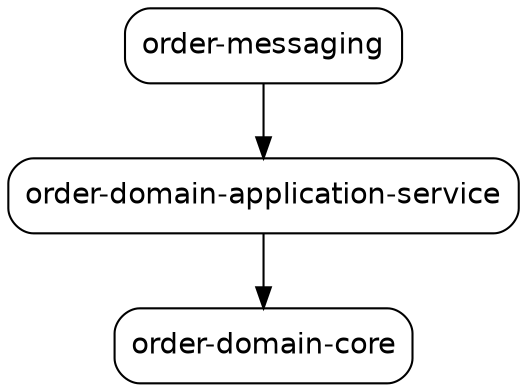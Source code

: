 digraph "order-messaging" {
  node [shape="box",style="rounded",fontname="Helvetica",fontsize="14"]
  edge [fontsize="10",fontname="Helvetica"]

  // Node Definitions:
  "com.food.ordring.system:order-domain-application-service:jar"[label=<order-domain-application-service>]
  "com.food.ordring.system:order-domain-core:jar"[label=<order-domain-core>]
  "com.food.ordring.system:order-messaging:jar"[label=<order-messaging>]

  // Edge Definitions:
  "com.food.ordring.system:order-domain-application-service:jar" -> "com.food.ordring.system:order-domain-core:jar"
  "com.food.ordring.system:order-messaging:jar" -> "com.food.ordring.system:order-domain-application-service:jar"
}